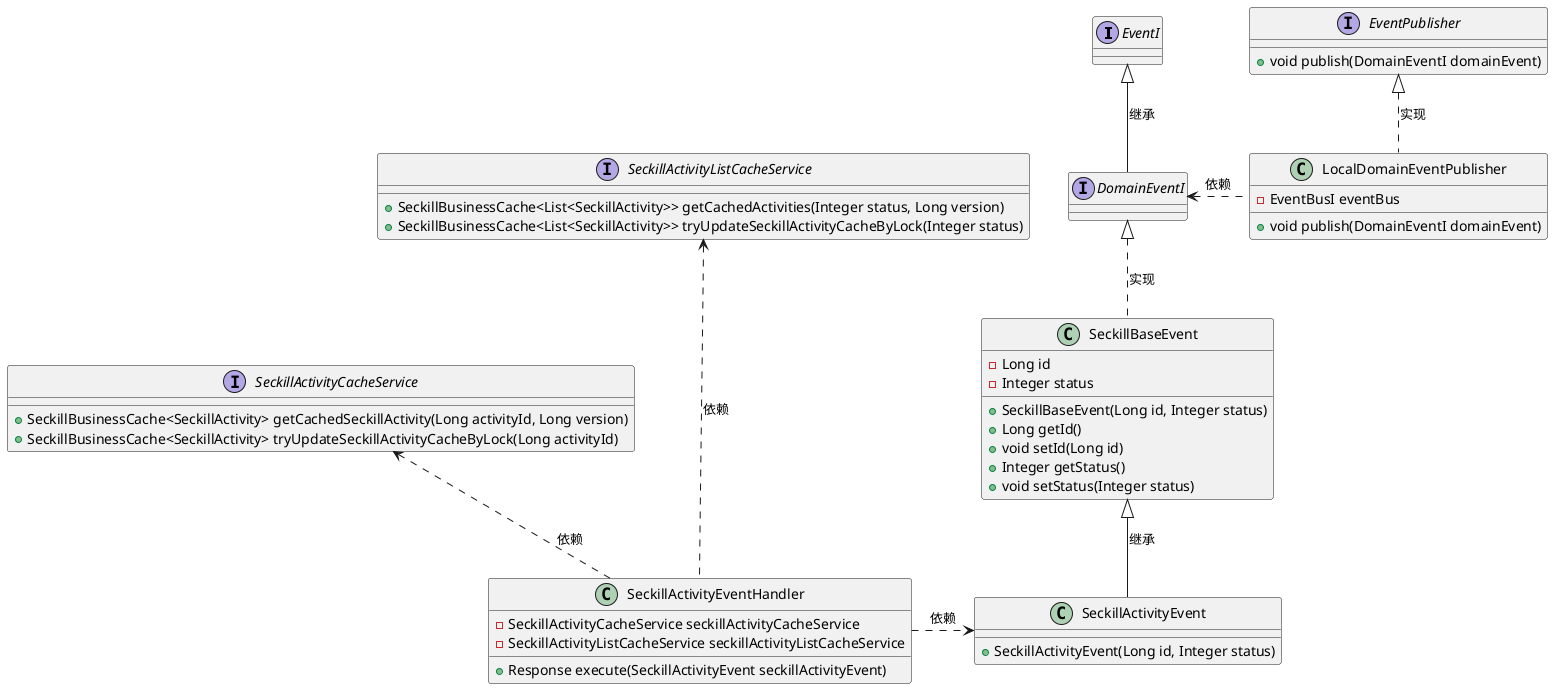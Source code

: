 @startuml
'https://plantuml.com/class-diagram


interface EventI

interface DomainEventI

interface EventPublisher{
    + void publish(DomainEventI domainEvent)
}

interface SeckillActivityCacheService{
    + SeckillBusinessCache<SeckillActivity> getCachedSeckillActivity(Long activityId, Long version)
    + SeckillBusinessCache<SeckillActivity> tryUpdateSeckillActivityCacheByLock(Long activityId)
}

interface SeckillActivityListCacheService{
    + SeckillBusinessCache<List<SeckillActivity>> getCachedActivities(Integer status, Long version)
    + SeckillBusinessCache<List<SeckillActivity>> tryUpdateSeckillActivityCacheByLock(Integer status)
}

class SeckillBaseEvent{
    - Long id
    - Integer status
    + SeckillBaseEvent(Long id, Integer status)
    + Long getId()
    + void setId(Long id)
    + Integer getStatus()
    + void setStatus(Integer status)
}

class SeckillActivityEvent{
    + SeckillActivityEvent(Long id, Integer status)
}

class LocalDomainEventPublisher{
    - EventBusI eventBus
    + void publish(DomainEventI domainEvent)
}

class SeckillActivityEventHandler{
    - SeckillActivityCacheService seckillActivityCacheService
    - SeckillActivityListCacheService seckillActivityListCacheService
    + Response execute(SeckillActivityEvent seckillActivityEvent)
}

EventI <|-- DomainEventI : 继承
DomainEventI <|..  SeckillBaseEvent : 实现
EventPublisher <|.. LocalDomainEventPublisher : 实现
DomainEventI <. LocalDomainEventPublisher : 依赖
SeckillBaseEvent <|-- SeckillActivityEvent : 继承
SeckillActivityCacheService <.. SeckillActivityEventHandler : 依赖
SeckillActivityListCacheService <... SeckillActivityEventHandler : 依赖
SeckillActivityEventHandler.> SeckillActivityEvent  : 依赖
@enduml